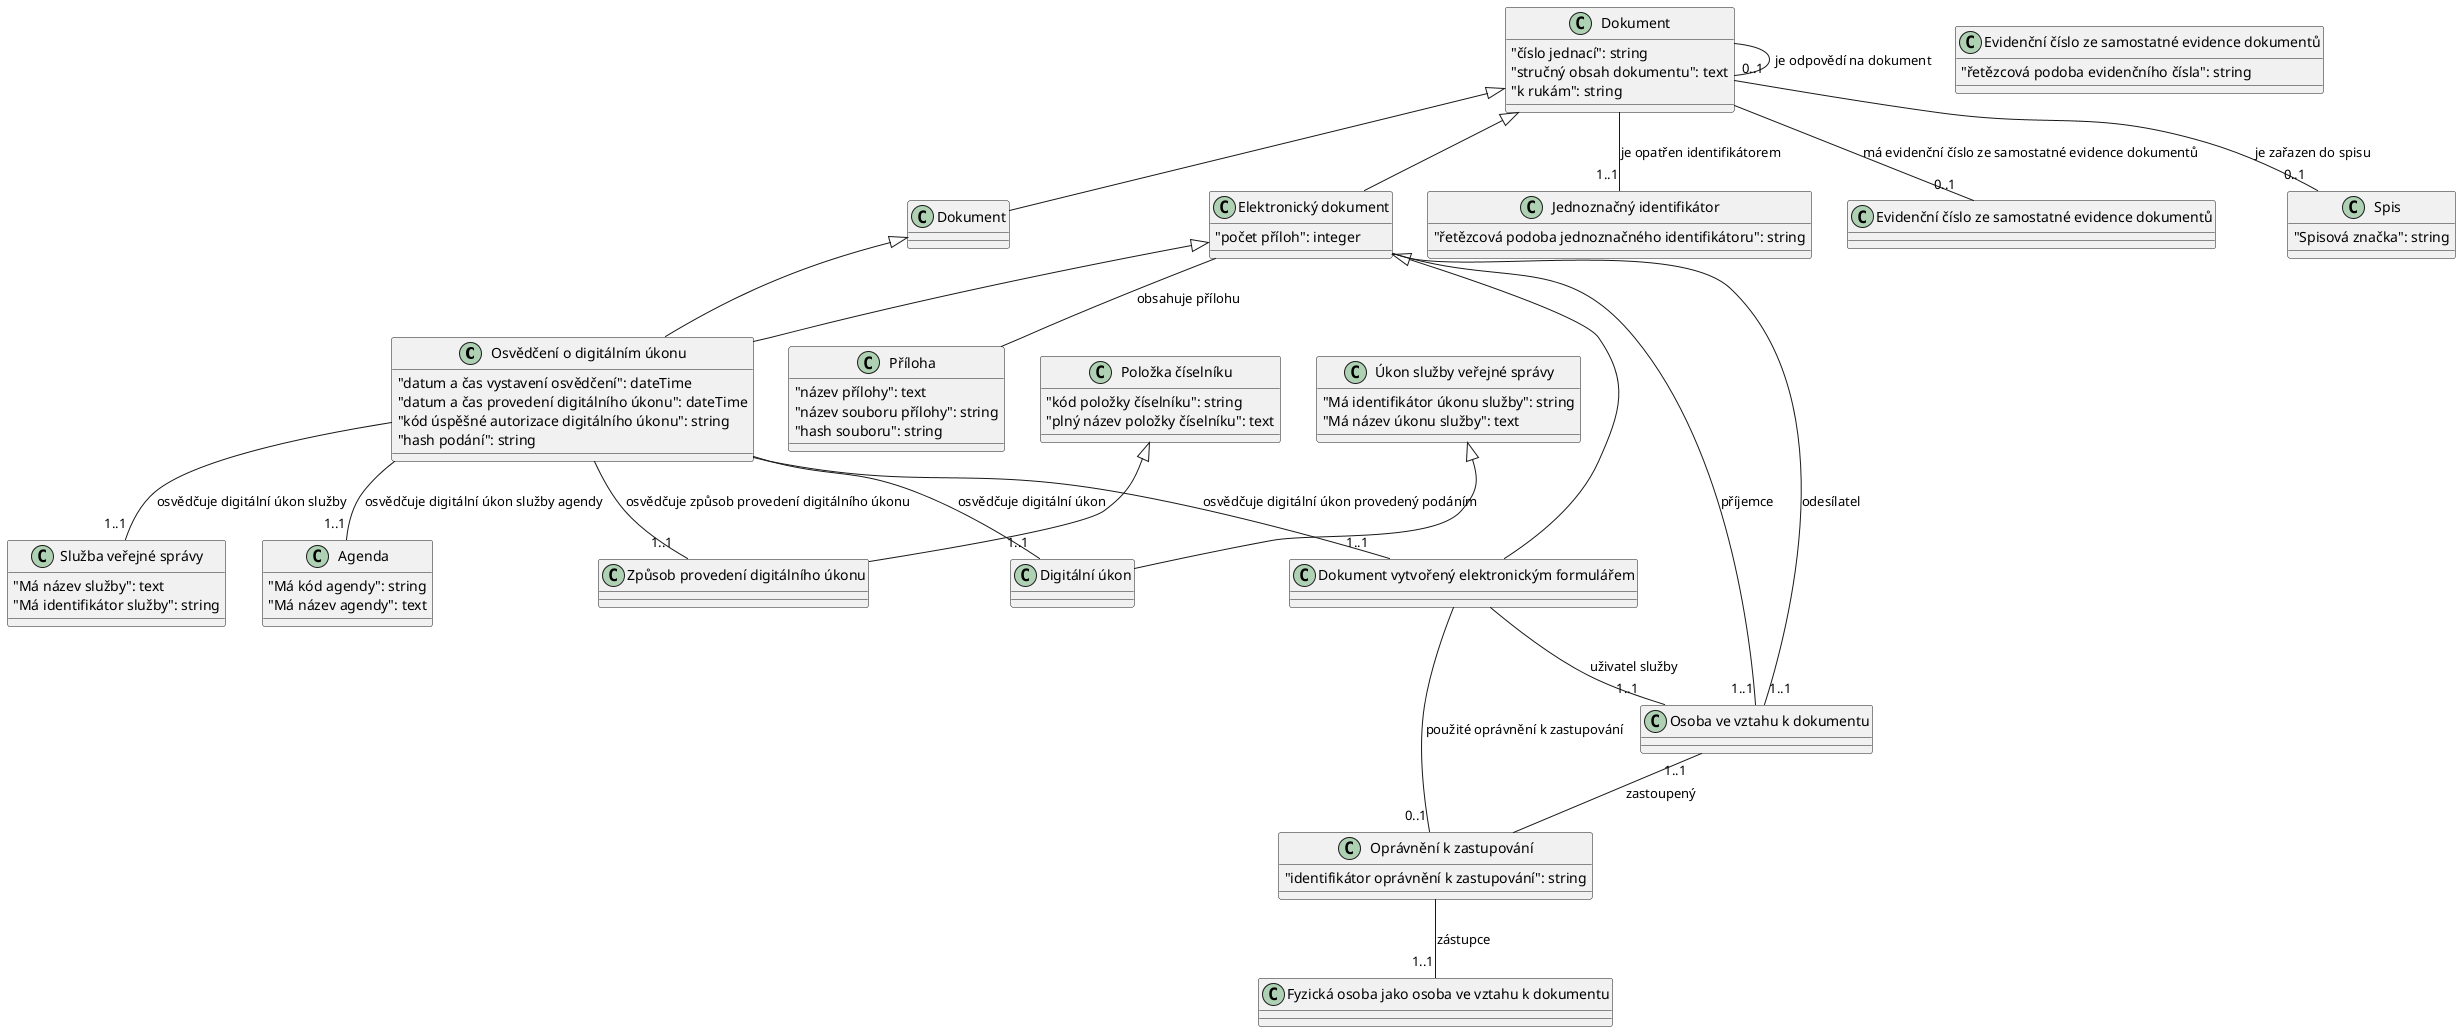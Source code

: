 @startuml
set namespaceSeparator none
class "Osvědčení o digitálním úkonu" {
  "datum a čas vystavení osvědčení": dateTime
  "datum a čas provedení digitálního úkonu": dateTime
  "kód úspěšné autorizace digitálního úkonu": string
  "hash podání": string
}

class Dokument {
}

class "Elektronický dokument" {
  "počet příloh": integer
}

class "Dokument vytvořený elektronickým formulářem" {
}

class "Dokument​" {
  "číslo jednací": string
  "stručný obsah dokumentu": text
  "k rukám": string
}

class "Jednoznačný identifikátor" {
  "řetězcová podoba jednoznačného identifikátoru": string
}

class "Evidenční číslo ze samostatné evidence dokumentů" {
  "řetězcová podoba evidenčního čísla": string
}

class "Digitální úkon" {
}

class "Úkon služby veřejné správy" {
  "Má identifikátor úkonu služby": string
  "Má název úkonu služby": text
}

class "Služba veřejné správy" {
  "Má název služby": text
  "Má identifikátor služby": string
}

class Agenda {
  "Má kód agendy": string
  "Má název agendy": text
}

class "Příloha" {
  "název přílohy": text
  "název souboru přílohy": string
  "hash souboru": string
}

class "Osoba ve vztahu k dokumentu" {
}

class "Způsob provedení digitálního úkonu" {
}

class "Položka číselníku" {
  "kód položky číselníku": string
  "plný název položky číselníku": text
}

class "Oprávnění k zastupování" {
  "identifikátor oprávnění k zastupování": string
}

class "Fyzická osoba jako osoba ve vztahu k dokumentu" {
}

class "Evidenční číslo ze samostatné evidence dokumentů​" {
}

class Spis {
  "Spisová značka": string
}

Dokument <|-- "Osvědčení o digitálním úkonu"
"Elektronický dokument" <|-- "Osvědčení o digitálním úkonu"
"Dokument​" <|-- Dokument
"Dokument​" <|-- "Elektronický dokument"
"Elektronický dokument" <|-- "Dokument vytvořený elektronickým formulářem"
"Úkon služby veřejné správy" <|-- "Digitální úkon"
"Položka číselníku" <|-- "Způsob provedení digitálního úkonu"
"Osvědčení o digitálním úkonu" -- "1..1" "Dokument vytvořený elektronickým formulářem" :  "osvědčuje digitální úkon provedený podáním"
"Osvědčení o digitálním úkonu" -- "1..1" "Digitální úkon" :  "osvědčuje digitální úkon"
"Osvědčení o digitálním úkonu" -- "1..1" "Služba veřejné správy" :  "osvědčuje digitální úkon služby"
"Osvědčení o digitálním úkonu" -- "1..1" Agenda :  "osvědčuje digitální úkon služby agendy"
"Osvědčení o digitálním úkonu" -- "1..1" "Způsob provedení digitálního úkonu" :  "osvědčuje způsob provedení digitálního úkonu"
"Elektronický dokument" -- "Příloha" :  "obsahuje přílohu"
"Elektronický dokument" -- "1..1" "Osoba ve vztahu k dokumentu" :  "odesílatel"
"Elektronický dokument" -- "1..1" "Osoba ve vztahu k dokumentu" :  "příjemce"
"Dokument vytvořený elektronickým formulářem" -- "0..1" "Oprávnění k zastupování" :  "použité oprávnění k zastupování"
"Dokument vytvořený elektronickým formulářem" -- "1..1" "Osoba ve vztahu k dokumentu" :  "uživatel služby"
"Dokument​" -- "1..1" "Jednoznačný identifikátor" :  "je opatřen identifikátorem"
"Dokument​" -- "0..1" "Dokument​" :  "je odpovědí na dokument"
"Dokument​" -- "0..1" "Evidenční číslo ze samostatné evidence dokumentů​" :  "má evidenční číslo ze samostatné evidence dokumentů"
"Dokument​" -- "0..1" Spis :  "je zařazen do spisu"
"Osoba ve vztahu k dokumentu" "1..1" -- "Oprávnění k zastupování" :  "zastoupený"
"Oprávnění k zastupování" -- "1..1" "Fyzická osoba jako osoba ve vztahu k dokumentu" :  "zástupce"
@enduml
